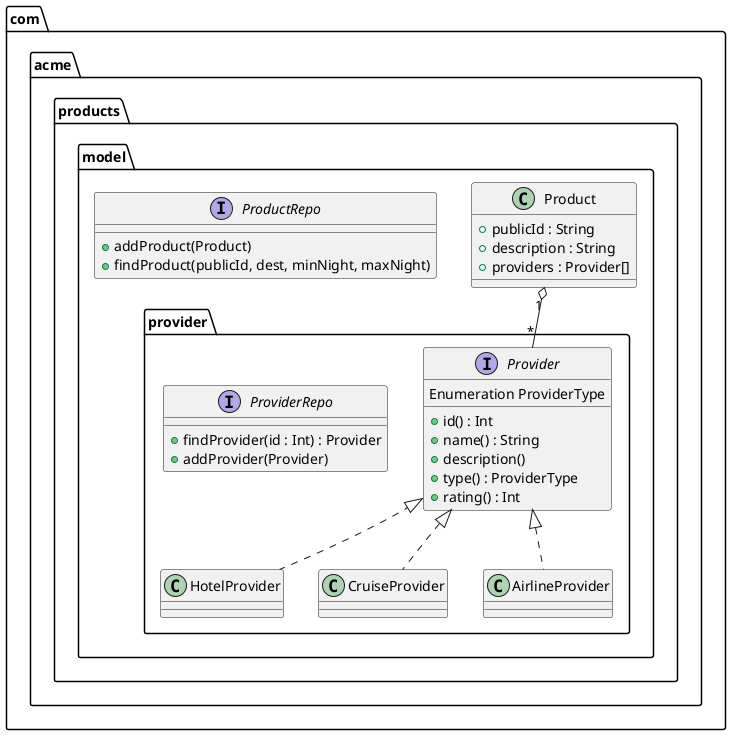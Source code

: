 @startuml

package com.acme.products.model.provider {
    interface Provider {
        Enumeration ProviderType
        + id() : Int
        + name() : String
        + description()
        + type() : ProviderType
        + rating() : Int
    }

    class HotelProvider implements Provider
    class CruiseProvider implements Provider
    class AirlineProvider implements Provider

    interface ProviderRepo {
     + findProvider(id : Int) : Provider
     + addProvider(Provider)
    }
}

package com.acme.products.model {
   class Product {
    + publicId : String
    + description : String
    + providers : Provider[]
   }

   Product "1" o-- "*" Provider

   interface ProductRepo {
     + addProduct(Product)
     + findProduct(publicId, dest, minNight, maxNight)
   }
}

'title   "\n\nClass diagram for Products model\n\n"
'footer  "Part of the course on Microservices"
@enduml
